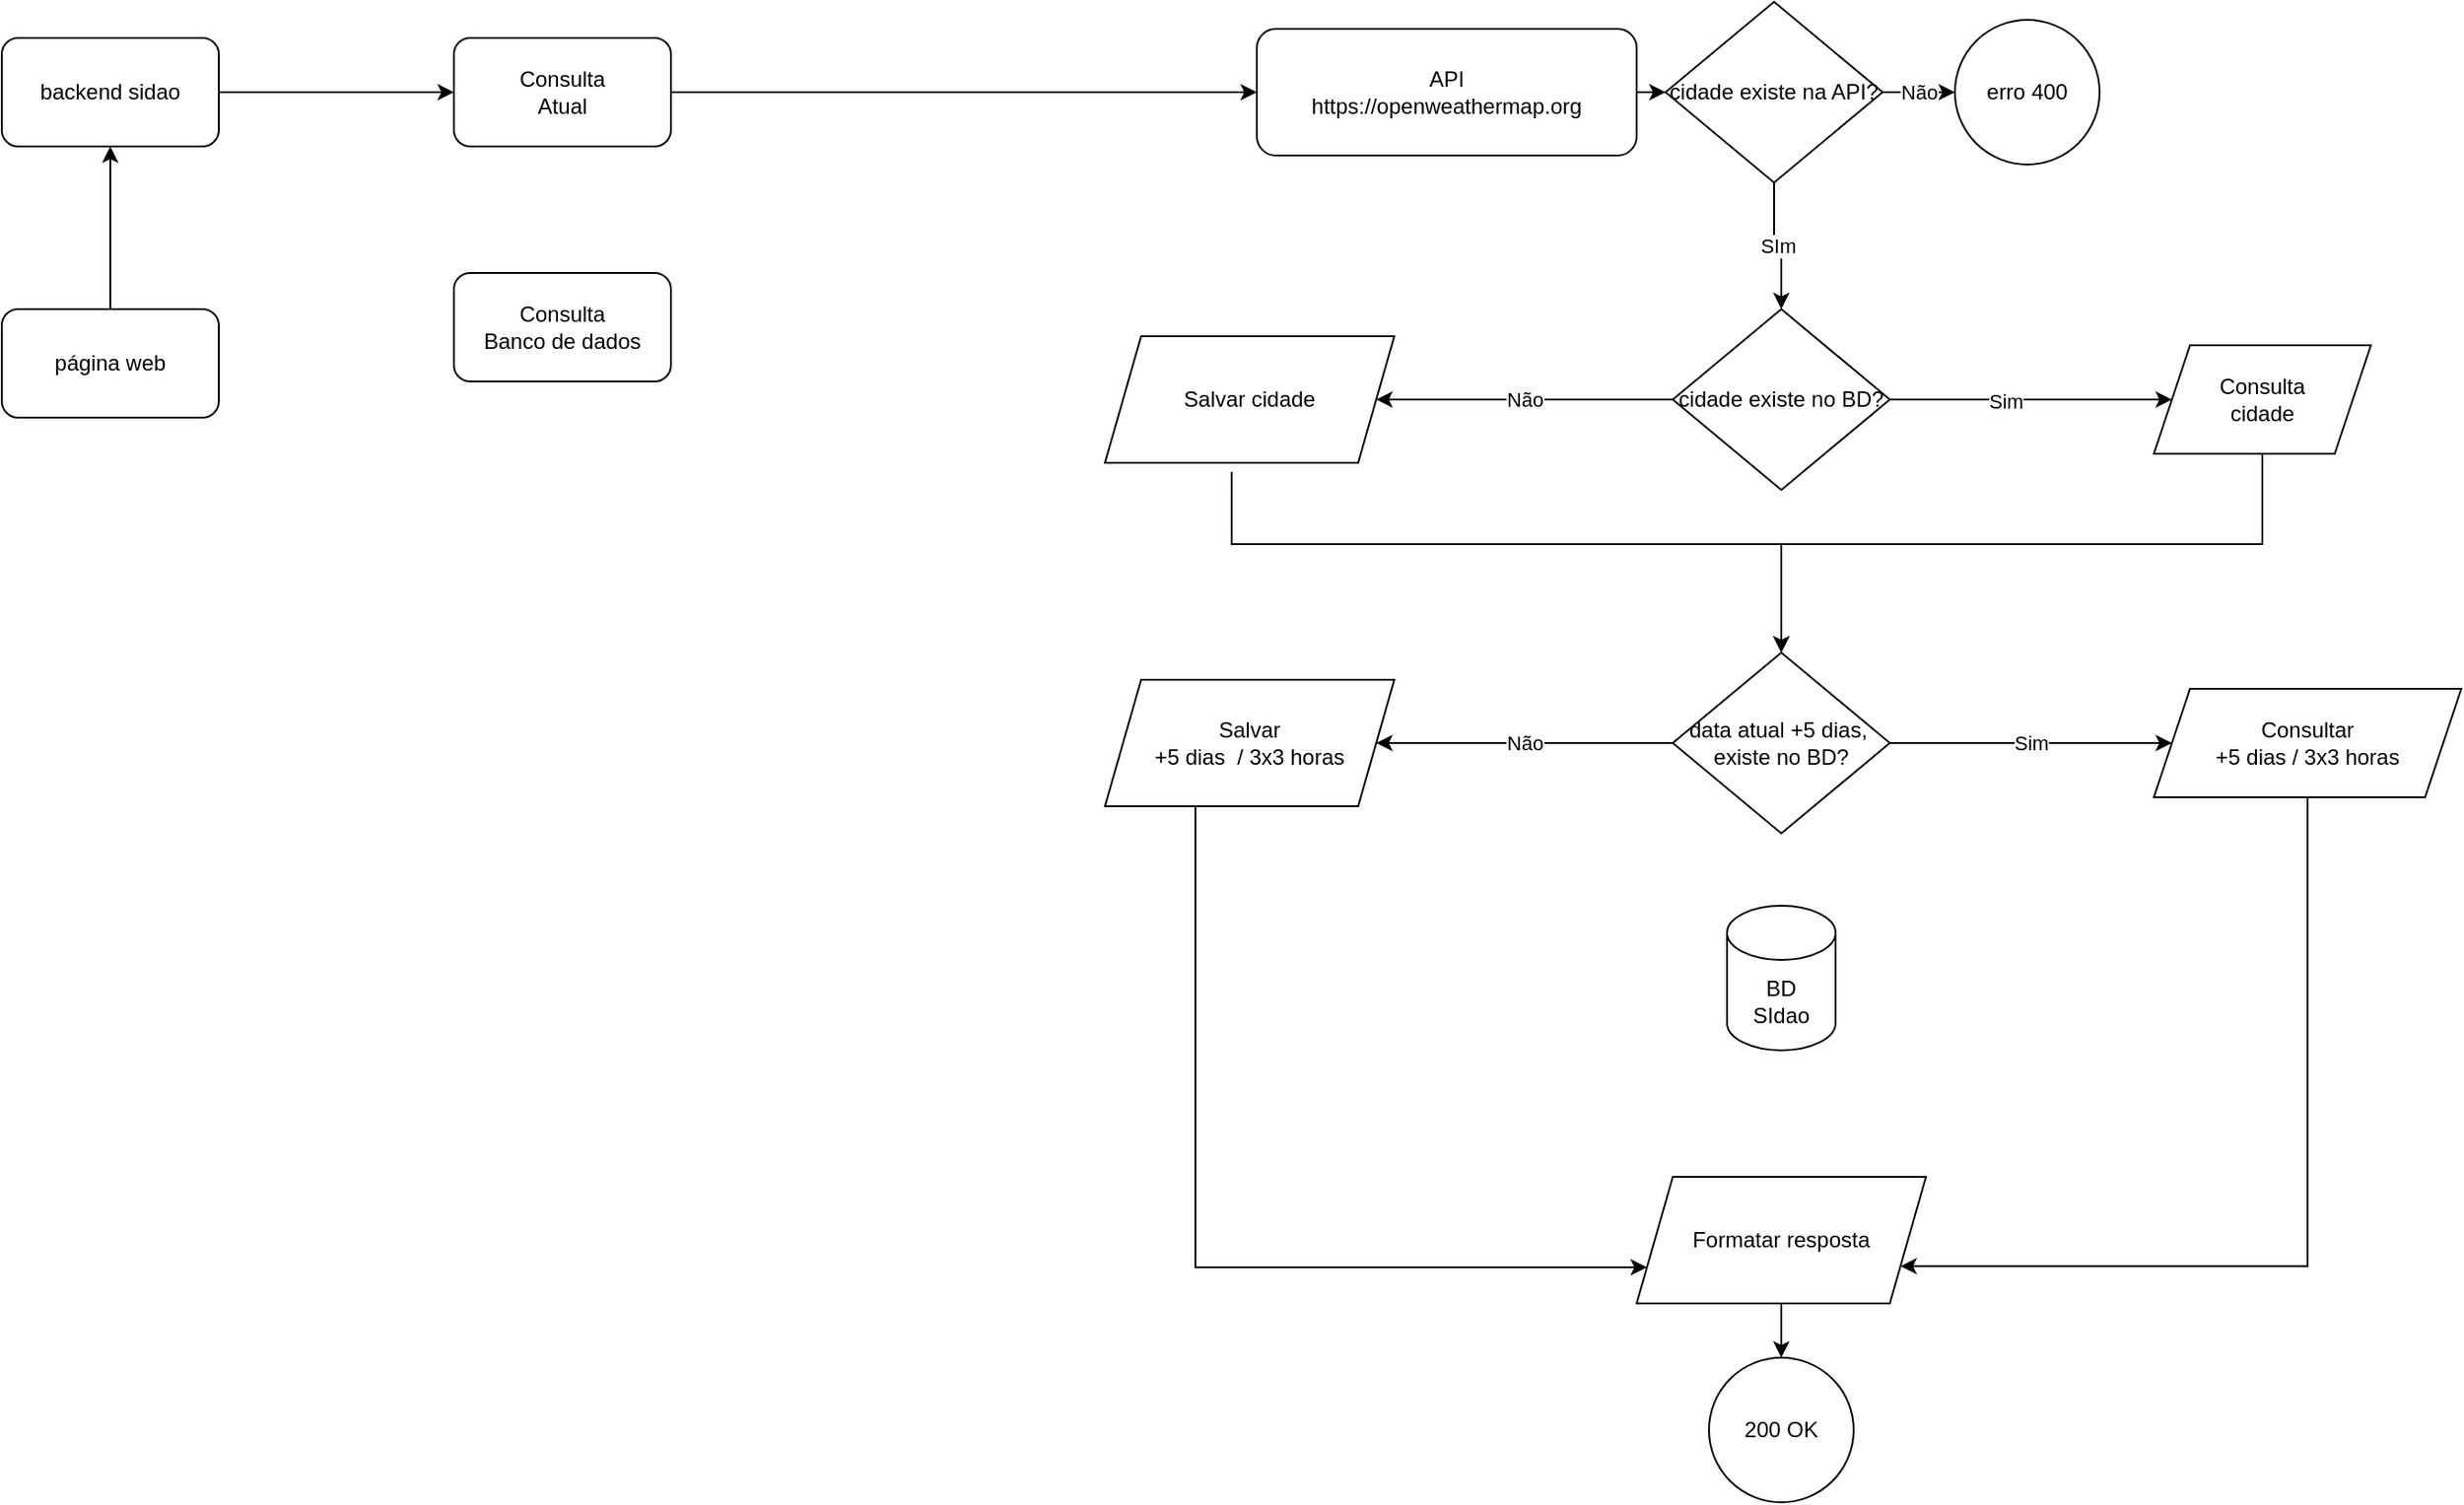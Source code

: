 <mxfile version="15.4.0" type="device"><diagram id="Oxy8VtJzouLZtgLm6iWT" name="Page-1"><mxGraphModel dx="868" dy="511" grid="1" gridSize="10" guides="1" tooltips="1" connect="1" arrows="1" fold="1" page="1" pageScale="1" pageWidth="827" pageHeight="1169" math="0" shadow="0"><root><mxCell id="0"/><mxCell id="1" parent="0"/><mxCell id="x2oT3s4C60XQAJ0qUnKM-7" style="edgeStyle=orthogonalEdgeStyle;rounded=0;orthogonalLoop=1;jettySize=auto;html=1;entryX=0.5;entryY=1;entryDx=0;entryDy=0;" parent="1" source="x2oT3s4C60XQAJ0qUnKM-1" target="x2oT3s4C60XQAJ0qUnKM-2" edge="1"><mxGeometry relative="1" as="geometry"/></mxCell><mxCell id="x2oT3s4C60XQAJ0qUnKM-1" value="página web" style="rounded=1;whiteSpace=wrap;html=1;" parent="1" vertex="1"><mxGeometry x="40" y="210" width="120" height="60" as="geometry"/></mxCell><mxCell id="x2oT3s4C60XQAJ0qUnKM-70" style="edgeStyle=orthogonalEdgeStyle;rounded=0;orthogonalLoop=1;jettySize=auto;html=1;exitX=1;exitY=0.5;exitDx=0;exitDy=0;" parent="1" source="x2oT3s4C60XQAJ0qUnKM-2" target="x2oT3s4C60XQAJ0qUnKM-67" edge="1"><mxGeometry relative="1" as="geometry"/></mxCell><mxCell id="x2oT3s4C60XQAJ0qUnKM-2" value="backend sidao" style="rounded=1;whiteSpace=wrap;html=1;" parent="1" vertex="1"><mxGeometry x="40" y="60" width="120" height="60" as="geometry"/></mxCell><mxCell id="x2oT3s4C60XQAJ0qUnKM-74" value="Não" style="edgeStyle=orthogonalEdgeStyle;rounded=0;orthogonalLoop=1;jettySize=auto;html=1;" parent="1" source="x2oT3s4C60XQAJ0qUnKM-3" target="x2oT3s4C60XQAJ0qUnKM-18" edge="1"><mxGeometry relative="1" as="geometry"/></mxCell><mxCell id="x2oT3s4C60XQAJ0qUnKM-76" style="edgeStyle=orthogonalEdgeStyle;rounded=0;orthogonalLoop=1;jettySize=auto;html=1;exitX=1;exitY=0.5;exitDx=0;exitDy=0;entryX=0;entryY=0.5;entryDx=0;entryDy=0;" parent="1" source="x2oT3s4C60XQAJ0qUnKM-3" target="x2oT3s4C60XQAJ0qUnKM-75" edge="1"><mxGeometry relative="1" as="geometry"/></mxCell><mxCell id="YLGL6YNOtEwxAQKnaA1U-1" value="Sim" style="edgeLabel;html=1;align=center;verticalAlign=middle;resizable=0;points=[];" vertex="1" connectable="0" parent="x2oT3s4C60XQAJ0qUnKM-76"><mxGeometry x="-0.179" y="-1" relative="1" as="geometry"><mxPoint as="offset"/></mxGeometry></mxCell><mxCell id="x2oT3s4C60XQAJ0qUnKM-3" value="cidade existe no BD?" style="rhombus;whiteSpace=wrap;html=1;" parent="1" vertex="1"><mxGeometry x="964" y="210" width="120" height="100" as="geometry"/></mxCell><mxCell id="x2oT3s4C60XQAJ0qUnKM-16" style="edgeStyle=orthogonalEdgeStyle;rounded=0;orthogonalLoop=1;jettySize=auto;html=1;exitX=1;exitY=0.5;exitDx=0;exitDy=0;" parent="1" source="x2oT3s4C60XQAJ0qUnKM-5" target="x2oT3s4C60XQAJ0qUnKM-15" edge="1"><mxGeometry relative="1" as="geometry"/></mxCell><mxCell id="x2oT3s4C60XQAJ0qUnKM-5" value="API&lt;br&gt;https://openweathermap.org" style="rounded=1;whiteSpace=wrap;html=1;" parent="1" vertex="1"><mxGeometry x="734" y="55" width="210" height="70" as="geometry"/></mxCell><mxCell id="x2oT3s4C60XQAJ0qUnKM-6" value="BD&lt;br&gt;SIdao" style="shape=cylinder3;whiteSpace=wrap;html=1;boundedLbl=1;backgroundOutline=1;size=15;" parent="1" vertex="1"><mxGeometry x="994" y="540" width="60" height="80" as="geometry"/></mxCell><mxCell id="x2oT3s4C60XQAJ0qUnKM-79" value="Não" style="edgeStyle=orthogonalEdgeStyle;rounded=0;orthogonalLoop=1;jettySize=auto;html=1;exitX=0;exitY=0.5;exitDx=0;exitDy=0;" parent="1" source="x2oT3s4C60XQAJ0qUnKM-11" target="x2oT3s4C60XQAJ0qUnKM-24" edge="1"><mxGeometry relative="1" as="geometry"><Array as="points"><mxPoint x="730" y="450"/></Array></mxGeometry></mxCell><mxCell id="x2oT3s4C60XQAJ0qUnKM-83" value="Sim" style="edgeStyle=orthogonalEdgeStyle;rounded=0;orthogonalLoop=1;jettySize=auto;html=1;entryX=0;entryY=0.5;entryDx=0;entryDy=0;" parent="1" source="x2oT3s4C60XQAJ0qUnKM-11" target="x2oT3s4C60XQAJ0qUnKM-37" edge="1"><mxGeometry relative="1" as="geometry"/></mxCell><mxCell id="x2oT3s4C60XQAJ0qUnKM-11" value="data atual +5 dias,&amp;nbsp; existe no BD?" style="rhombus;whiteSpace=wrap;html=1;" parent="1" vertex="1"><mxGeometry x="964" y="400" width="120" height="100" as="geometry"/></mxCell><mxCell id="x2oT3s4C60XQAJ0qUnKM-20" value="Não" style="edgeStyle=orthogonalEdgeStyle;rounded=0;orthogonalLoop=1;jettySize=auto;html=1;" parent="1" source="x2oT3s4C60XQAJ0qUnKM-15" target="x2oT3s4C60XQAJ0qUnKM-19" edge="1"><mxGeometry relative="1" as="geometry"/></mxCell><mxCell id="x2oT3s4C60XQAJ0qUnKM-72" value="SIm" style="edgeStyle=orthogonalEdgeStyle;rounded=0;orthogonalLoop=1;jettySize=auto;html=1;exitX=0.5;exitY=1;exitDx=0;exitDy=0;" parent="1" source="x2oT3s4C60XQAJ0qUnKM-15" target="x2oT3s4C60XQAJ0qUnKM-3" edge="1"><mxGeometry relative="1" as="geometry"/></mxCell><mxCell id="x2oT3s4C60XQAJ0qUnKM-15" value="cidade existe na API?" style="rhombus;whiteSpace=wrap;html=1;" parent="1" vertex="1"><mxGeometry x="960" y="40" width="120" height="100" as="geometry"/></mxCell><mxCell id="x2oT3s4C60XQAJ0qUnKM-78" style="edgeStyle=orthogonalEdgeStyle;rounded=0;orthogonalLoop=1;jettySize=auto;html=1;exitX=0.438;exitY=1.071;exitDx=0;exitDy=0;entryX=0.5;entryY=0;entryDx=0;entryDy=0;exitPerimeter=0;" parent="1" source="x2oT3s4C60XQAJ0qUnKM-18" target="x2oT3s4C60XQAJ0qUnKM-11" edge="1"><mxGeometry relative="1" as="geometry"><mxPoint x="1241" y="420" as="targetPoint"/><Array as="points"><mxPoint x="720" y="340"/><mxPoint x="1024" y="340"/></Array></mxGeometry></mxCell><mxCell id="x2oT3s4C60XQAJ0qUnKM-18" value="Salvar cidade" style="shape=parallelogram;perimeter=parallelogramPerimeter;whiteSpace=wrap;html=1;fixedSize=1;" parent="1" vertex="1"><mxGeometry x="650" y="225" width="160" height="70" as="geometry"/></mxCell><mxCell id="x2oT3s4C60XQAJ0qUnKM-19" value="erro 400" style="ellipse;whiteSpace=wrap;html=1;aspect=fixed;" parent="1" vertex="1"><mxGeometry x="1120" y="50" width="80" height="80" as="geometry"/></mxCell><mxCell id="x2oT3s4C60XQAJ0qUnKM-32" style="edgeStyle=orthogonalEdgeStyle;rounded=0;orthogonalLoop=1;jettySize=auto;html=1;exitX=0.5;exitY=1;exitDx=0;exitDy=0;" parent="1" source="x2oT3s4C60XQAJ0qUnKM-24" target="x2oT3s4C60XQAJ0qUnKM-31" edge="1"><mxGeometry relative="1" as="geometry"><Array as="points"><mxPoint x="700" y="740"/></Array></mxGeometry></mxCell><mxCell id="x2oT3s4C60XQAJ0qUnKM-24" value="Salvar &lt;br&gt;+5 dias&amp;nbsp; / 3x3 horas" style="shape=parallelogram;perimeter=parallelogramPerimeter;whiteSpace=wrap;html=1;fixedSize=1;" parent="1" vertex="1"><mxGeometry x="650" y="415" width="160" height="70" as="geometry"/></mxCell><mxCell id="x2oT3s4C60XQAJ0qUnKM-29" value="200 OK" style="ellipse;whiteSpace=wrap;html=1;aspect=fixed;" parent="1" vertex="1"><mxGeometry x="984" y="790" width="80" height="80" as="geometry"/></mxCell><mxCell id="x2oT3s4C60XQAJ0qUnKM-34" style="edgeStyle=orthogonalEdgeStyle;rounded=0;orthogonalLoop=1;jettySize=auto;html=1;exitX=0.5;exitY=1;exitDx=0;exitDy=0;entryX=0.5;entryY=0;entryDx=0;entryDy=0;" parent="1" source="x2oT3s4C60XQAJ0qUnKM-31" target="x2oT3s4C60XQAJ0qUnKM-29" edge="1"><mxGeometry relative="1" as="geometry"/></mxCell><mxCell id="x2oT3s4C60XQAJ0qUnKM-31" value="Formatar resposta" style="shape=parallelogram;perimeter=parallelogramPerimeter;whiteSpace=wrap;html=1;fixedSize=1;" parent="1" vertex="1"><mxGeometry x="944" y="690" width="160" height="70" as="geometry"/></mxCell><mxCell id="x2oT3s4C60XQAJ0qUnKM-82" style="edgeStyle=orthogonalEdgeStyle;rounded=0;orthogonalLoop=1;jettySize=auto;html=1;exitX=0.5;exitY=1;exitDx=0;exitDy=0;entryX=1;entryY=0.75;entryDx=0;entryDy=0;" parent="1" source="x2oT3s4C60XQAJ0qUnKM-37" target="x2oT3s4C60XQAJ0qUnKM-31" edge="1"><mxGeometry relative="1" as="geometry"><Array as="points"><mxPoint x="1315" y="739"/></Array></mxGeometry></mxCell><mxCell id="x2oT3s4C60XQAJ0qUnKM-37" value="Consultar&lt;br&gt;+5 dias / 3x3 horas" style="shape=parallelogram;perimeter=parallelogramPerimeter;whiteSpace=wrap;html=1;fixedSize=1;" parent="1" vertex="1"><mxGeometry x="1230" y="420" width="170" height="60" as="geometry"/></mxCell><mxCell id="x2oT3s4C60XQAJ0qUnKM-71" style="edgeStyle=orthogonalEdgeStyle;rounded=0;orthogonalLoop=1;jettySize=auto;html=1;exitX=1;exitY=0.5;exitDx=0;exitDy=0;" parent="1" source="x2oT3s4C60XQAJ0qUnKM-67" target="x2oT3s4C60XQAJ0qUnKM-5" edge="1"><mxGeometry relative="1" as="geometry"/></mxCell><mxCell id="x2oT3s4C60XQAJ0qUnKM-67" value="Consulta&lt;br&gt;Atual" style="rounded=1;whiteSpace=wrap;html=1;" parent="1" vertex="1"><mxGeometry x="290" y="60" width="120" height="60" as="geometry"/></mxCell><mxCell id="x2oT3s4C60XQAJ0qUnKM-68" value="Consulta&lt;br&gt;Banco de dados" style="rounded=1;whiteSpace=wrap;html=1;" parent="1" vertex="1"><mxGeometry x="290" y="190" width="120" height="60" as="geometry"/></mxCell><mxCell id="x2oT3s4C60XQAJ0qUnKM-77" value="" style="edgeStyle=orthogonalEdgeStyle;rounded=0;orthogonalLoop=1;jettySize=auto;html=1;exitX=0.5;exitY=1;exitDx=0;exitDy=0;" parent="1" source="x2oT3s4C60XQAJ0qUnKM-75" target="x2oT3s4C60XQAJ0qUnKM-11" edge="1"><mxGeometry relative="1" as="geometry"><Array as="points"><mxPoint x="1290" y="340"/><mxPoint x="1024" y="340"/></Array></mxGeometry></mxCell><mxCell id="x2oT3s4C60XQAJ0qUnKM-75" value="Consulta&lt;br&gt;cidade" style="shape=parallelogram;perimeter=parallelogramPerimeter;whiteSpace=wrap;html=1;fixedSize=1;" parent="1" vertex="1"><mxGeometry x="1230" y="230" width="120" height="60" as="geometry"/></mxCell></root></mxGraphModel></diagram></mxfile>